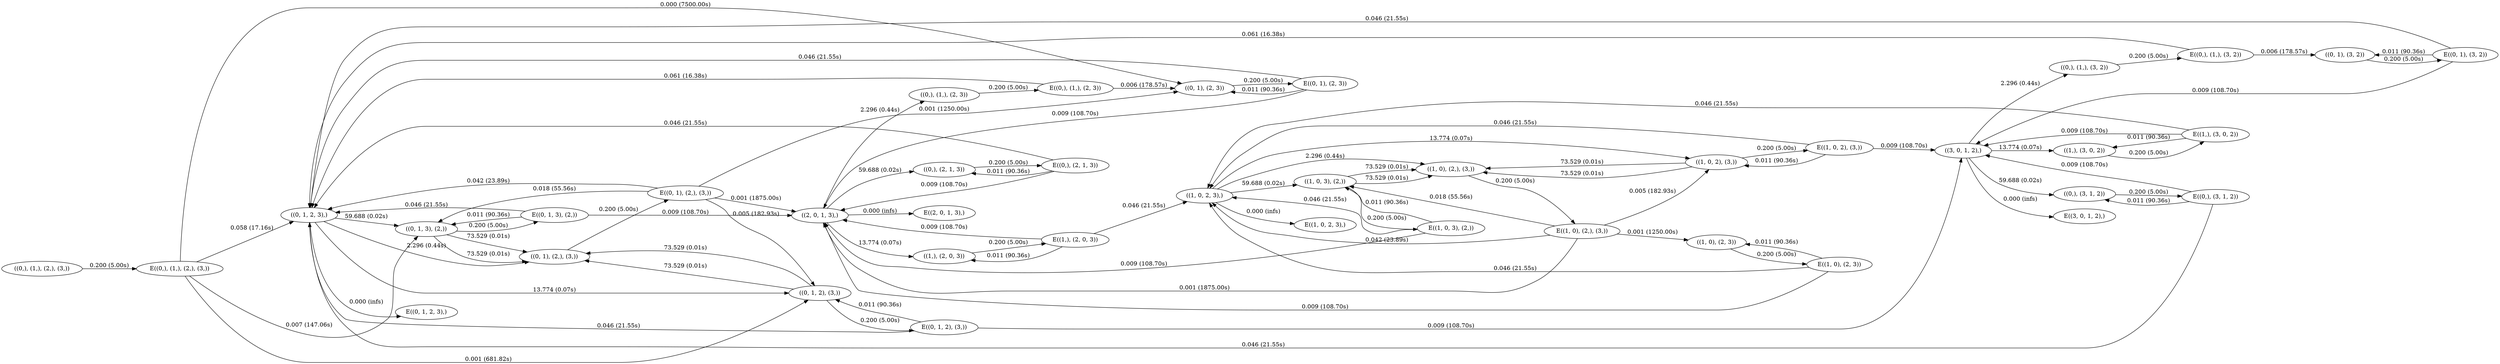 digraph markov_chain { 
rankdir=LR;
"((0,), (1,), (2,), (3,))" -> "E((0,), (1,), (2,), (3,))" [ label = "0.200 (5.00s)" ]; 
"E((0,), (1,), (2,), (3,))" -> "((0, 1, 2, 3),)" [label = "0.058 (17.16s)" ]; 
"E((0,), (1,), (2,), (3,))" -> "((0, 1, 3), (2,))" [label = "0.007 (147.06s)" ]; 
"E((0,), (1,), (2,), (3,))" -> "((0, 1, 2), (3,))" [label = "0.001 (681.82s)" ]; 
"E((0,), (1,), (2,), (3,))" -> "((0, 1), (2, 3))" [label = "0.000 (7500.00s)" ]; 
"((0, 1, 2, 3),)" -> "E((0, 1, 2, 3),)" [ label = "0.000 (infs)" ]; 
"((0, 1, 2, 3),)" -> "((0, 1), (2,), (3,))" [ label = "2.296 (0.44s)" ]; 
"((0, 1, 2, 3),)" -> "((0, 1, 2), (3,))" [ label = "13.774 (0.07s)" ]; 
"((0, 1, 2, 3),)" -> "((0, 1, 3), (2,))" [ label = "59.688 (0.02s)" ]; 
"((0, 1), (2, 3))" -> "E((0, 1), (2, 3))" [ label = "0.200 (5.00s)" ]; 
"E((0, 1), (2, 3))" -> "((0, 1, 2, 3),)" [label = "0.046 (21.55s)" ]; 
"E((0, 1), (2, 3))" -> "((0, 1), (2, 3))" [label = "0.011 (90.36s)" ]; 
"E((0, 1), (2, 3))" -> "((2, 0, 1, 3),)" [label = "0.009 (108.70s)" ]; 
"((0, 1, 2), (3,))" -> "E((0, 1, 2), (3,))" [ label = "0.200 (5.00s)" ]; 
"E((0, 1, 2), (3,))" -> "((0, 1, 2, 3),)" [label = "0.046 (21.55s)" ]; 
"E((0, 1, 2), (3,))" -> "((3, 0, 1, 2),)" [label = "0.009 (108.70s)" ]; 
"E((0, 1, 2), (3,))" -> "((0, 1, 2), (3,))" [label = "0.011 (90.36s)" ]; 
"((0, 1, 2), (3,))" -> "((0, 1), (2,), (3,))" [ label = "73.529 (0.01s)" ]; 
"((0, 1, 2), (3,))" -> "((0, 1), (2,), (3,))" [ label = "73.529 (0.01s)" ]; 
"((2, 0, 1, 3),)" -> "E((2, 0, 1, 3),)" [ label = "0.000 (infs)" ]; 
"((2, 0, 1, 3),)" -> "((1,), (2, 0, 3))" [ label = "13.774 (0.07s)" ]; 
"((2, 0, 1, 3),)" -> "((0,), (1,), (2, 3))" [ label = "2.296 (0.44s)" ]; 
"((2, 0, 1, 3),)" -> "((0,), (2, 1, 3))" [ label = "59.688 (0.02s)" ]; 
"((0, 1), (2,), (3,))" -> "E((0, 1), (2,), (3,))" [ label = "0.200 (5.00s)" ]; 
"E((0, 1), (2,), (3,))" -> "((0, 1, 2), (3,))" [label = "0.005 (182.93s)" ]; 
"E((0, 1), (2,), (3,))" -> "((0, 1, 2, 3),)" [label = "0.042 (23.89s)" ]; 
"E((0, 1), (2,), (3,))" -> "((0, 1), (2, 3))" [label = "0.001 (1250.00s)" ]; 
"E((0, 1), (2,), (3,))" -> "((0, 1, 3), (2,))" [label = "0.018 (55.56s)" ]; 
"E((0, 1), (2,), (3,))" -> "((2, 0, 1, 3),)" [label = "0.001 (1875.00s)" ]; 
"((0, 1, 3), (2,))" -> "E((0, 1, 3), (2,))" [ label = "0.200 (5.00s)" ]; 
"E((0, 1, 3), (2,))" -> "((0, 1, 2, 3),)" [label = "0.046 (21.55s)" ]; 
"E((0, 1, 3), (2,))" -> "((0, 1, 3), (2,))" [label = "0.011 (90.36s)" ]; 
"E((0, 1, 3), (2,))" -> "((2, 0, 1, 3),)" [label = "0.009 (108.70s)" ]; 
"((0, 1, 3), (2,))" -> "((0, 1), (2,), (3,))" [ label = "73.529 (0.01s)" ]; 
"((0, 1, 3), (2,))" -> "((0, 1), (2,), (3,))" [ label = "73.529 (0.01s)" ]; 
"((3, 0, 1, 2),)" -> "E((3, 0, 1, 2),)" [ label = "0.000 (infs)" ]; 
"((3, 0, 1, 2),)" -> "((1,), (3, 0, 2))" [ label = "13.774 (0.07s)" ]; 
"((3, 0, 1, 2),)" -> "((0,), (1,), (3, 2))" [ label = "2.296 (0.44s)" ]; 
"((3, 0, 1, 2),)" -> "((0,), (3, 1, 2))" [ label = "59.688 (0.02s)" ]; 
"((1,), (2, 0, 3))" -> "E((1,), (2, 0, 3))" [ label = "0.200 (5.00s)" ]; 
"E((1,), (2, 0, 3))" -> "((1,), (2, 0, 3))" [label = "0.011 (90.36s)" ]; 
"E((1,), (2, 0, 3))" -> "((1, 0, 2, 3),)" [label = "0.046 (21.55s)" ]; 
"E((1,), (2, 0, 3))" -> "((2, 0, 1, 3),)" [label = "0.009 (108.70s)" ]; 
"((0,), (2, 1, 3))" -> "E((0,), (2, 1, 3))" [ label = "0.200 (5.00s)" ]; 
"E((0,), (2, 1, 3))" -> "((0, 1, 2, 3),)" [label = "0.046 (21.55s)" ]; 
"E((0,), (2, 1, 3))" -> "((0,), (2, 1, 3))" [label = "0.011 (90.36s)" ]; 
"E((0,), (2, 1, 3))" -> "((2, 0, 1, 3),)" [label = "0.009 (108.70s)" ]; 
"((1,), (3, 0, 2))" -> "E((1,), (3, 0, 2))" [ label = "0.200 (5.00s)" ]; 
"E((1,), (3, 0, 2))" -> "((1, 0, 2, 3),)" [label = "0.046 (21.55s)" ]; 
"E((1,), (3, 0, 2))" -> "((3, 0, 1, 2),)" [label = "0.009 (108.70s)" ]; 
"E((1,), (3, 0, 2))" -> "((1,), (3, 0, 2))" [label = "0.011 (90.36s)" ]; 
"((0,), (3, 1, 2))" -> "E((0,), (3, 1, 2))" [ label = "0.200 (5.00s)" ]; 
"E((0,), (3, 1, 2))" -> "((0, 1, 2, 3),)" [label = "0.046 (21.55s)" ]; 
"E((0,), (3, 1, 2))" -> "((3, 0, 1, 2),)" [label = "0.009 (108.70s)" ]; 
"E((0,), (3, 1, 2))" -> "((0,), (3, 1, 2))" [label = "0.011 (90.36s)" ]; 
"((0,), (1,), (2, 3))" -> "E((0,), (1,), (2, 3))" [ label = "0.200 (5.00s)" ]; 
"E((0,), (1,), (2, 3))" -> "((0, 1), (2, 3))" [label = "0.006 (178.57s)" ]; 
"E((0,), (1,), (2, 3))" -> "((0, 1, 2, 3),)" [label = "0.061 (16.38s)" ]; 
"((1, 0, 2, 3),)" -> "E((1, 0, 2, 3),)" [ label = "0.000 (infs)" ]; 
"((1, 0, 2, 3),)" -> "((1, 0, 3), (2,))" [ label = "59.688 (0.02s)" ]; 
"((1, 0, 2, 3),)" -> "((1, 0), (2,), (3,))" [ label = "2.296 (0.44s)" ]; 
"((1, 0, 2, 3),)" -> "((1, 0, 2), (3,))" [ label = "13.774 (0.07s)" ]; 
"((0,), (1,), (3, 2))" -> "E((0,), (1,), (3, 2))" [ label = "0.200 (5.00s)" ]; 
"E((0,), (1,), (3, 2))" -> "((0, 1, 2, 3),)" [label = "0.061 (16.38s)" ]; 
"E((0,), (1,), (3, 2))" -> "((0, 1), (3, 2))" [label = "0.006 (178.57s)" ]; 
"((1, 0, 2), (3,))" -> "E((1, 0, 2), (3,))" [ label = "0.200 (5.00s)" ]; 
"E((1, 0, 2), (3,))" -> "((1, 0, 2, 3),)" [label = "0.046 (21.55s)" ]; 
"E((1, 0, 2), (3,))" -> "((3, 0, 1, 2),)" [label = "0.009 (108.70s)" ]; 
"E((1, 0, 2), (3,))" -> "((1, 0, 2), (3,))" [label = "0.011 (90.36s)" ]; 
"((1, 0, 2), (3,))" -> "((1, 0), (2,), (3,))" [ label = "73.529 (0.01s)" ]; 
"((1, 0, 2), (3,))" -> "((1, 0), (2,), (3,))" [ label = "73.529 (0.01s)" ]; 
"((1, 0, 3), (2,))" -> "E((1, 0, 3), (2,))" [ label = "0.200 (5.00s)" ]; 
"E((1, 0, 3), (2,))" -> "((1, 0, 3), (2,))" [label = "0.011 (90.36s)" ]; 
"E((1, 0, 3), (2,))" -> "((1, 0, 2, 3),)" [label = "0.046 (21.55s)" ]; 
"E((1, 0, 3), (2,))" -> "((2, 0, 1, 3),)" [label = "0.009 (108.70s)" ]; 
"((1, 0, 3), (2,))" -> "((1, 0), (2,), (3,))" [ label = "73.529 (0.01s)" ]; 
"((1, 0, 3), (2,))" -> "((1, 0), (2,), (3,))" [ label = "73.529 (0.01s)" ]; 
"((1, 0), (2,), (3,))" -> "E((1, 0), (2,), (3,))" [ label = "0.200 (5.00s)" ]; 
"E((1, 0), (2,), (3,))" -> "((1, 0, 2, 3),)" [label = "0.042 (23.89s)" ]; 
"E((1, 0), (2,), (3,))" -> "((1, 0), (2, 3))" [label = "0.001 (1250.00s)" ]; 
"E((1, 0), (2,), (3,))" -> "((2, 0, 1, 3),)" [label = "0.001 (1875.00s)" ]; 
"E((1, 0), (2,), (3,))" -> "((1, 0, 3), (2,))" [label = "0.018 (55.56s)" ]; 
"E((1, 0), (2,), (3,))" -> "((1, 0, 2), (3,))" [label = "0.005 (182.93s)" ]; 
"((0, 1), (3, 2))" -> "E((0, 1), (3, 2))" [ label = "0.200 (5.00s)" ]; 
"E((0, 1), (3, 2))" -> "((0, 1, 2, 3),)" [label = "0.046 (21.55s)" ]; 
"E((0, 1), (3, 2))" -> "((3, 0, 1, 2),)" [label = "0.009 (108.70s)" ]; 
"E((0, 1), (3, 2))" -> "((0, 1), (3, 2))" [label = "0.011 (90.36s)" ]; 
"((1, 0), (2, 3))" -> "E((1, 0), (2, 3))" [ label = "0.200 (5.00s)" ]; 
"E((1, 0), (2, 3))" -> "((1, 0), (2, 3))" [label = "0.011 (90.36s)" ]; 
"E((1, 0), (2, 3))" -> "((1, 0, 2, 3),)" [label = "0.046 (21.55s)" ]; 
"E((1, 0), (2, 3))" -> "((2, 0, 1, 3),)" [label = "0.009 (108.70s)" ]; 
}
